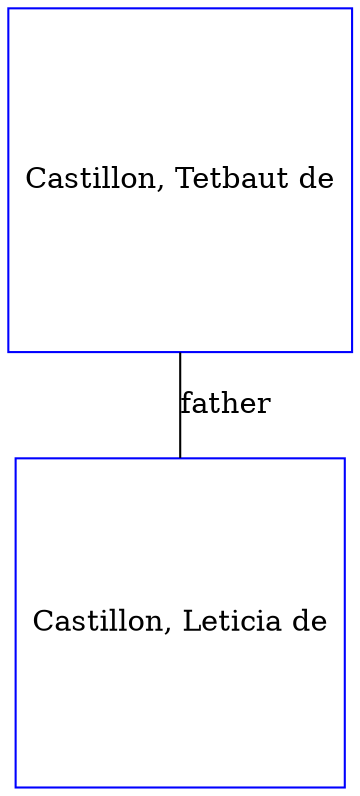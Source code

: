 digraph D {
    edge [dir=none];    node [shape=box];    "021179"   [label="Castillon, Tetbaut de", shape=box, regular=1, color="blue"] ;
"021178"   [label="Castillon, Leticia de", shape=box, regular=1, color="blue"] ;
021179->021178 [label="father",arrowsize=0.0]; 
}